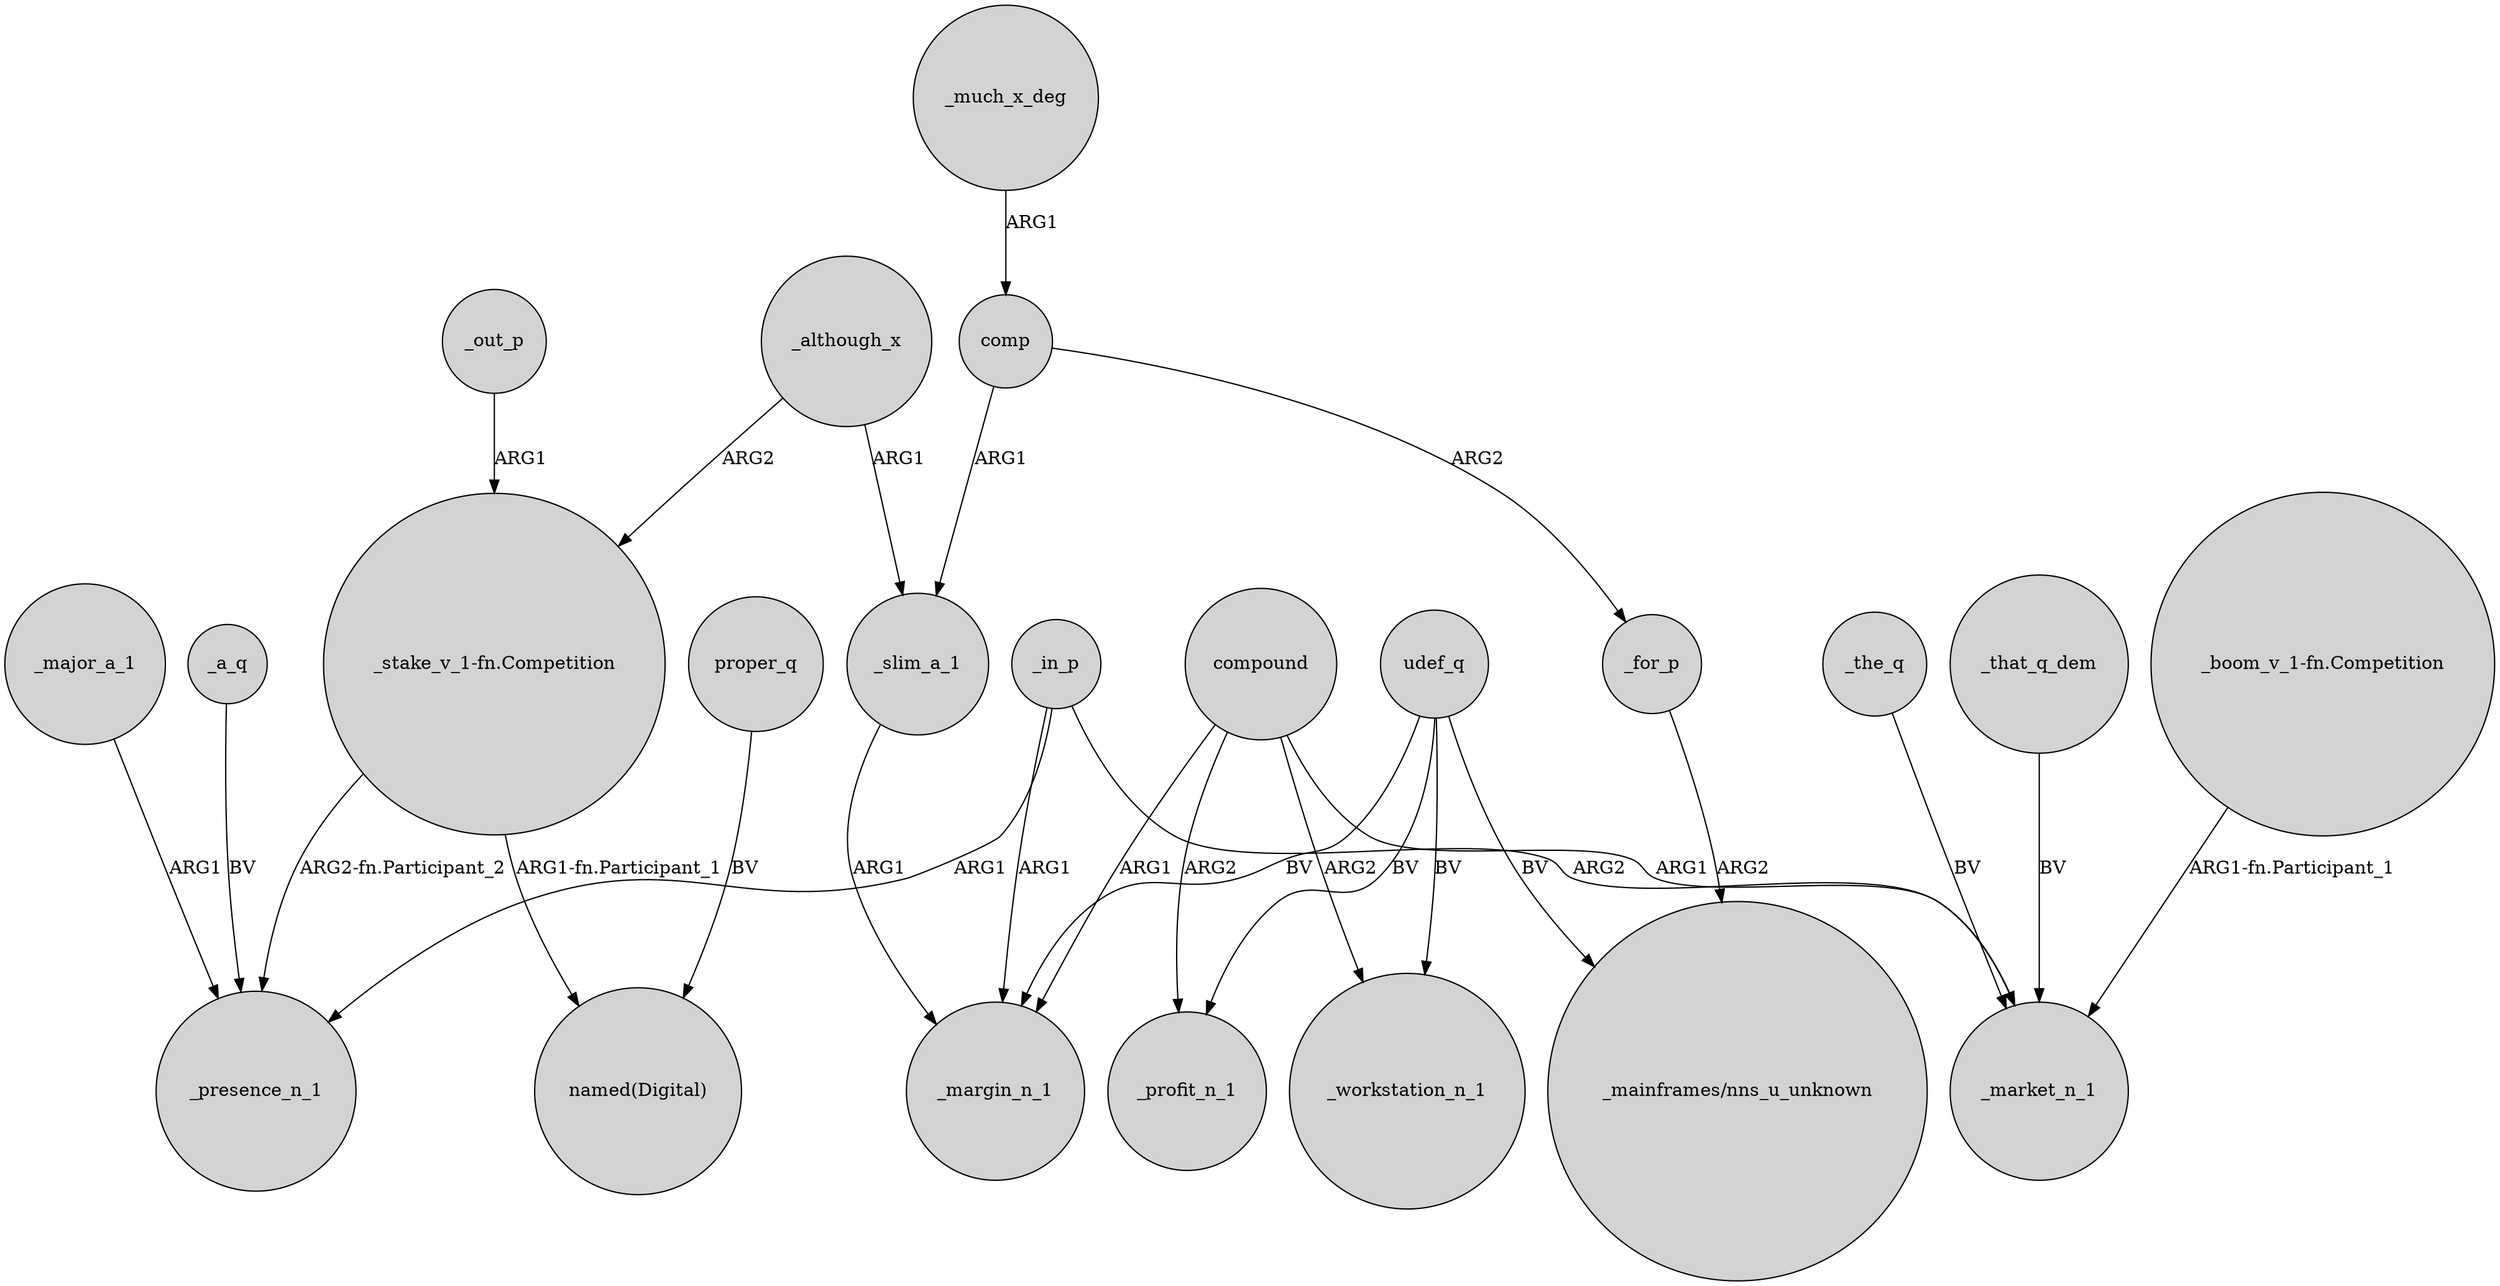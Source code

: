 digraph {
	node [shape=circle style=filled]
	_major_a_1 -> _presence_n_1 [label=ARG1]
	compound -> _margin_n_1 [label=ARG1]
	_out_p -> "_stake_v_1-fn.Competition" [label=ARG1]
	_slim_a_1 -> _margin_n_1 [label=ARG1]
	comp -> _for_p [label=ARG2]
	udef_q -> _margin_n_1 [label=BV]
	_in_p -> _presence_n_1 [label=ARG1]
	udef_q -> _profit_n_1 [label=BV]
	_although_x -> _slim_a_1 [label=ARG1]
	_in_p -> _margin_n_1 [label=ARG1]
	"_stake_v_1-fn.Competition" -> _presence_n_1 [label="ARG2-fn.Participant_2"]
	_the_q -> _market_n_1 [label=BV]
	_that_q_dem -> _market_n_1 [label=BV]
	proper_q -> "named(Digital)" [label=BV]
	compound -> _workstation_n_1 [label=ARG2]
	_although_x -> "_stake_v_1-fn.Competition" [label=ARG2]
	_in_p -> _market_n_1 [label=ARG2]
	compound -> _profit_n_1 [label=ARG2]
	_a_q -> _presence_n_1 [label=BV]
	udef_q -> "_mainframes/nns_u_unknown" [label=BV]
	comp -> _slim_a_1 [label=ARG1]
	"_stake_v_1-fn.Competition" -> "named(Digital)" [label="ARG1-fn.Participant_1"]
	_for_p -> "_mainframes/nns_u_unknown" [label=ARG2]
	"_boom_v_1-fn.Competition" -> _market_n_1 [label="ARG1-fn.Participant_1"]
	udef_q -> _workstation_n_1 [label=BV]
	compound -> _market_n_1 [label=ARG1]
	_much_x_deg -> comp [label=ARG1]
}
